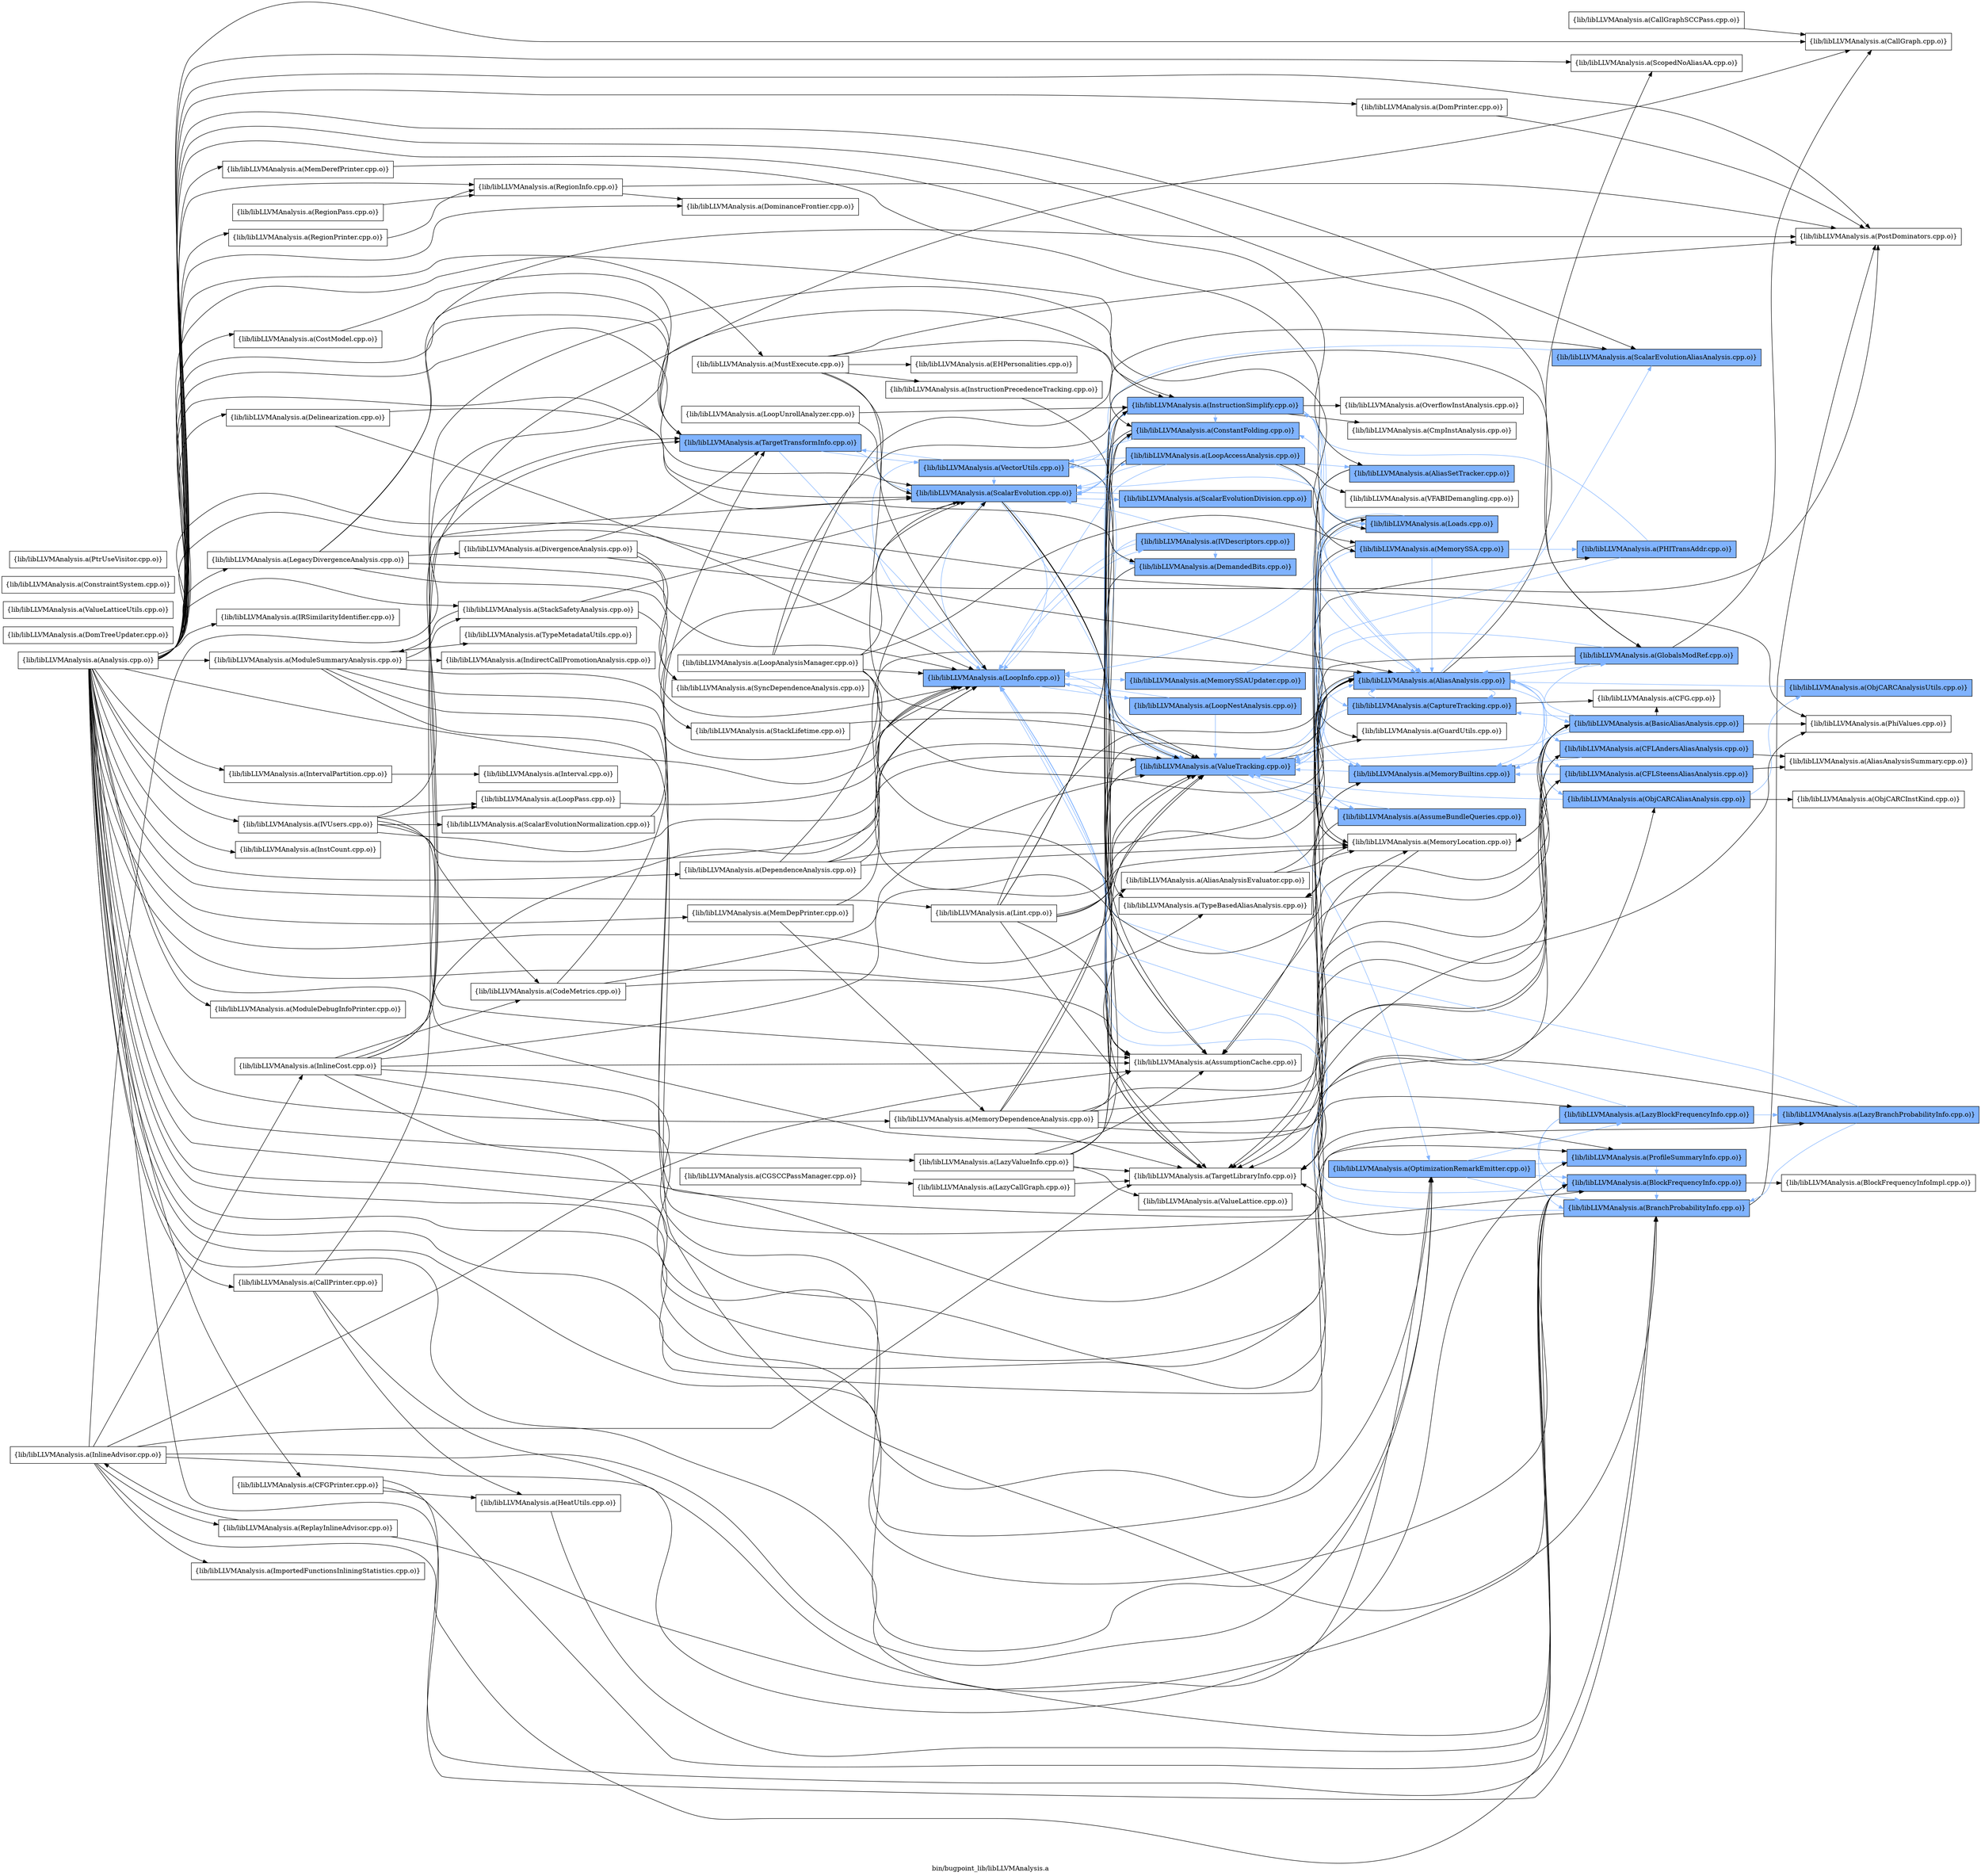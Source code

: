 digraph "bin/bugpoint_lib/libLLVMAnalysis.a" {
	label="bin/bugpoint_lib/libLLVMAnalysis.a";
	rankdir=LR;
	{ rank=same; Node0x56109791a908;  }
	{ rank=same; Node0x56109792aa88; Node0x56109791f958; Node0x56109792cba8;  }
	{ rank=same; Node0x561097929d68; Node0x56109792a538; Node0x56109793a488; Node0x56109791d428; Node0x561097939fd8; Node0x561097918e78; Node0x5610979195a8; Node0x56109791e968; Node0x561097919be8; Node0x56109792b4d8; Node0x56109791b3a8; Node0x56109792d3c8;  }
	{ rank=same; Node0x56109793abb8; Node0x561097932058; Node0x561097939858; Node0x561097929b88; Node0x561097928d28; Node0x561097929db8; Node0x56109792c568; Node0x561097918b08; Node0x56109792d6e8; Node0x561097922fb8; Node0x561097933958; Node0x56109792e4f8; Node0x5610979303e8;  }
	{ rank=same; Node0x561097922d88; Node0x561097939308; Node0x56109792f038; Node0x56109792dff8; Node0x56109793a4d8; Node0x561097937828; Node0x56109791f1d8; Node0x56109791bad8; Node0x5610979397b8; Node0x56109793b068; Node0x56109791d0b8; Node0x561097921708; Node0x561097936d38;  }
	{ rank=same; Node0x56109791a908;  }
	{ rank=same; Node0x56109792aa88; Node0x56109791f958; Node0x56109792cba8;  }
	{ rank=same; Node0x561097929d68; Node0x56109792a538; Node0x56109793a488; Node0x56109791d428; Node0x561097939fd8; Node0x561097918e78; Node0x5610979195a8; Node0x56109791e968; Node0x561097919be8; Node0x56109792b4d8; Node0x56109791b3a8; Node0x56109792d3c8;  }
	{ rank=same; Node0x56109793abb8; Node0x561097932058; Node0x561097939858; Node0x561097929b88; Node0x561097928d28; Node0x561097929db8; Node0x56109792c568; Node0x561097918b08; Node0x56109792d6e8; Node0x561097922fb8; Node0x561097933958; Node0x56109792e4f8; Node0x5610979303e8;  }
	{ rank=same; Node0x561097922d88; Node0x561097939308; Node0x56109792f038; Node0x56109792dff8; Node0x56109793a4d8; Node0x561097937828; Node0x56109791f1d8; Node0x56109791bad8; Node0x5610979397b8; Node0x56109793b068; Node0x56109791d0b8; Node0x561097921708; Node0x561097936d38;  }

	Node0x56109791a908 [shape=record,shape=box,group=1,style=filled,fillcolor="0.600000 0.5 1",label="{lib/libLLVMAnalysis.a(TargetTransformInfo.cpp.o)}"];
	Node0x56109791a908 -> Node0x56109792aa88[color="0.600000 0.5 1"];
	Node0x56109791a908 -> Node0x56109791f958[color="0.600000 0.5 1"];
	Node0x56109791a908 -> Node0x56109792cba8[color="0.600000 0.5 1"];
	Node0x561097932058 [shape=record,shape=box,group=1,style=filled,fillcolor="0.600000 0.5 1",label="{lib/libLLVMAnalysis.a(AliasAnalysis.cpp.o)}"];
	Node0x561097932058 -> Node0x561097939308[color="0.600000 0.5 1"];
	Node0x561097932058 -> Node0x56109792f038[color="0.600000 0.5 1"];
	Node0x561097932058 -> Node0x56109792dff8[color="0.600000 0.5 1"];
	Node0x561097932058 -> Node0x56109792c568[color="0.600000 0.5 1"];
	Node0x561097932058 -> Node0x56109793a4d8[color="0.600000 0.5 1"];
	Node0x561097932058 -> Node0x56109792e4f8;
	Node0x561097932058 -> Node0x561097937828[color="0.600000 0.5 1"];
	Node0x561097932058 -> Node0x56109791f1d8[color="0.600000 0.5 1"];
	Node0x561097932058 -> Node0x561097919be8;
	Node0x561097932058 -> Node0x56109791b3a8;
	Node0x561097932058 -> Node0x56109791bad8;
	Node0x561097932058 -> Node0x56109791d428[color="0.600000 0.5 1"];
	Node0x5610979331d8 [shape=record,shape=box,group=0,label="{lib/libLLVMAnalysis.a(AliasAnalysisEvaluator.cpp.o)}"];
	Node0x5610979331d8 -> Node0x561097932058;
	Node0x5610979331d8 -> Node0x56109792e4f8;
	Node0x561097933958 [shape=record,shape=box,group=1,style=filled,fillcolor="0.600000 0.5 1",label="{lib/libLLVMAnalysis.a(AliasSetTracker.cpp.o)}"];
	Node0x561097933958 -> Node0x561097932058[color="0.600000 0.5 1"];
	Node0x561097933958 -> Node0x561097939858;
	Node0x561097933958 -> Node0x56109792e4f8;
	Node0x561097933228 [shape=record,shape=box,group=0,label="{lib/libLLVMAnalysis.a(Analysis.cpp.o)}"];
	Node0x561097933228 -> Node0x561097932058;
	Node0x561097933228 -> Node0x5610979331d8;
	Node0x561097933228 -> Node0x561097933958;
	Node0x561097933228 -> Node0x561097939308;
	Node0x561097933228 -> Node0x5610979397b8;
	Node0x561097933228 -> Node0x56109793b068;
	Node0x561097933228 -> Node0x56109792f448;
	Node0x561097933228 -> Node0x56109792f038;
	Node0x561097933228 -> Node0x56109792dff8;
	Node0x561097933228 -> Node0x56109792e778;
	Node0x561097933228 -> Node0x56109792e688;
	Node0x561097933228 -> Node0x56109792d788;
	Node0x561097933228 -> Node0x56109792b7a8;
	Node0x561097933228 -> Node0x56109792b4d8;
	Node0x561097933228 -> Node0x56109792c158;
	Node0x561097933228 -> Node0x5610979371e8;
	Node0x561097933228 -> Node0x561097936e28;
	Node0x561097933228 -> Node0x56109793a4d8;
	Node0x561097933228 -> Node0x561097938ea8;
	Node0x561097933228 -> Node0x561097933688;
	Node0x561097933228 -> Node0x561097933138;
	Node0x561097933228 -> Node0x56109791bbc8;
	Node0x561097933228 -> Node0x56109791cac8;
	Node0x561097933228 -> Node0x56109791d0b8;
	Node0x561097933228 -> Node0x56109791c438;
	Node0x561097933228 -> Node0x56109791a5e8;
	Node0x561097933228 -> Node0x56109791a1d8;
	Node0x561097933228 -> Node0x56109792aa88;
	Node0x561097933228 -> Node0x56109792bcf8;
	Node0x561097933228 -> Node0x56109792b078;
	Node0x561097933228 -> Node0x56109792b848;
	Node0x561097933228 -> Node0x56109792c4c8;
	Node0x561097933228 -> Node0x56109793abb8;
	Node0x561097933228 -> Node0x56109793a758;
	Node0x561097933228 -> Node0x5610979377d8;
	Node0x561097933228 -> Node0x5610979386d8;
	Node0x561097933228 -> Node0x561097937828;
	Node0x561097933228 -> Node0x561097929db8;
	Node0x561097933228 -> Node0x5610979221f8;
	Node0x561097933228 -> Node0x561097921a28;
	Node0x561097933228 -> Node0x561097920ee8;
	Node0x561097933228 -> Node0x5610979200d8;
	Node0x561097933228 -> Node0x56109791f958;
	Node0x561097933228 -> Node0x56109791f1d8;
	Node0x561097933228 -> Node0x5610979188d8;
	Node0x561097933228 -> Node0x56109791a908;
	Node0x561097933228 -> Node0x56109791b3a8;
	Node0x561097933228 -> Node0x56109791bad8;
	Node0x561097939308 [shape=record,shape=box,group=1,style=filled,fillcolor="0.600000 0.5 1",label="{lib/libLLVMAnalysis.a(BasicAliasAnalysis.cpp.o)}"];
	Node0x561097939308 -> Node0x561097932058[color="0.600000 0.5 1"];
	Node0x561097939308 -> Node0x561097939fd8;
	Node0x561097939308 -> Node0x561097936d38;
	Node0x561097939308 -> Node0x56109792c568[color="0.600000 0.5 1"];
	Node0x561097939308 -> Node0x56109792d6e8[color="0.600000 0.5 1"];
	Node0x561097939308 -> Node0x56109792e4f8;
	Node0x561097939308 -> Node0x5610979221f8;
	Node0x561097939308 -> Node0x561097919be8;
	Node0x561097939308 -> Node0x56109791d428[color="0.600000 0.5 1"];
	Node0x56109792f448 [shape=record,shape=box,group=0,label="{lib/libLLVMAnalysis.a(CFGPrinter.cpp.o)}"];
	Node0x56109792f448 -> Node0x5610979397b8;
	Node0x56109792f448 -> Node0x56109793b068;
	Node0x56109792f448 -> Node0x561097939f88;
	Node0x56109792f038 [shape=record,shape=box,group=1,style=filled,fillcolor="0.600000 0.5 1",label="{lib/libLLVMAnalysis.a(CFLAndersAliasAnalysis.cpp.o)}"];
	Node0x56109792f038 -> Node0x56109792f7b8;
	Node0x56109792f038 -> Node0x56109792d6e8[color="0.600000 0.5 1"];
	Node0x56109792f038 -> Node0x561097919be8;
	Node0x56109792dff8 [shape=record,shape=box,group=1,style=filled,fillcolor="0.600000 0.5 1",label="{lib/libLLVMAnalysis.a(CFLSteensAliasAnalysis.cpp.o)}"];
	Node0x56109792dff8 -> Node0x56109792f7b8;
	Node0x56109792dff8 -> Node0x56109792d6e8[color="0.600000 0.5 1"];
	Node0x56109792dff8 -> Node0x561097919be8;
	Node0x56109792e688 [shape=record,shape=box,group=0,label="{lib/libLLVMAnalysis.a(CallPrinter.cpp.o)}"];
	Node0x56109792e688 -> Node0x5610979397b8;
	Node0x56109792e688 -> Node0x56109792e778;
	Node0x56109792e688 -> Node0x561097939f88;
	Node0x56109792d788 [shape=record,shape=box,group=0,label="{lib/libLLVMAnalysis.a(CostModel.cpp.o)}"];
	Node0x56109792d788 -> Node0x56109791a908;
	Node0x56109792c158 [shape=record,shape=box,group=0,label="{lib/libLLVMAnalysis.a(DependenceAnalysis.cpp.o)}"];
	Node0x56109792c158 -> Node0x561097932058;
	Node0x56109792c158 -> Node0x56109792aa88;
	Node0x56109792c158 -> Node0x56109792e4f8;
	Node0x56109792c158 -> Node0x56109791f958;
	Node0x56109792c158 -> Node0x56109791d428;
	Node0x5610979371e8 [shape=record,shape=box,group=0,label="{lib/libLLVMAnalysis.a(DomPrinter.cpp.o)}"];
	Node0x5610979371e8 -> Node0x561097921a28;
	Node0x56109793a4d8 [shape=record,shape=box,group=1,style=filled,fillcolor="0.600000 0.5 1",label="{lib/libLLVMAnalysis.a(GlobalsModRef.cpp.o)}"];
	Node0x56109793a4d8 -> Node0x561097932058[color="0.600000 0.5 1"];
	Node0x56109793a4d8 -> Node0x56109792e778;
	Node0x56109793a4d8 -> Node0x56109792d6e8[color="0.600000 0.5 1"];
	Node0x56109793a4d8 -> Node0x561097919be8;
	Node0x56109793a4d8 -> Node0x56109791d428[color="0.600000 0.5 1"];
	Node0x561097933138 [shape=record,shape=box,group=0,label="{lib/libLLVMAnalysis.a(InstCount.cpp.o)}"];
	Node0x56109791bbc8 [shape=record,shape=box,group=0,label="{lib/libLLVMAnalysis.a(IntervalPartition.cpp.o)}"];
	Node0x56109791bbc8 -> Node0x56109791aea8;
	Node0x56109791c438 [shape=record,shape=box,group=0,label="{lib/libLLVMAnalysis.a(LazyValueInfo.cpp.o)}"];
	Node0x56109791c438 -> Node0x561097939fd8;
	Node0x56109791c438 -> Node0x561097918e78;
	Node0x56109791c438 -> Node0x5610979195a8;
	Node0x56109791c438 -> Node0x561097919be8;
	Node0x56109791c438 -> Node0x56109791c7a8;
	Node0x56109791c438 -> Node0x56109791d428;
	Node0x56109791a5e8 [shape=record,shape=box,group=0,label="{lib/libLLVMAnalysis.a(LegacyDivergenceAnalysis.cpp.o)}"];
	Node0x56109791a5e8 -> Node0x561097919a08;
	Node0x56109791a5e8 -> Node0x56109792aa88;
	Node0x56109791a5e8 -> Node0x561097921a28;
	Node0x56109791a5e8 -> Node0x561097919008;
	Node0x56109791a5e8 -> Node0x56109791a908;
	Node0x56109791a1d8 [shape=record,shape=box,group=0,label="{lib/libLLVMAnalysis.a(Lint.cpp.o)}"];
	Node0x56109791a1d8 -> Node0x561097932058;
	Node0x56109791a1d8 -> Node0x561097939fd8;
	Node0x56109791a1d8 -> Node0x561097918e78;
	Node0x56109791a1d8 -> Node0x5610979195a8;
	Node0x56109791a1d8 -> Node0x561097929b88;
	Node0x56109791a1d8 -> Node0x56109792e4f8;
	Node0x56109791a1d8 -> Node0x561097919be8;
	Node0x56109791a1d8 -> Node0x56109791d428;
	Node0x56109792b078 [shape=record,shape=box,group=0,label="{lib/libLLVMAnalysis.a(MemDepPrinter.cpp.o)}"];
	Node0x56109792b078 -> Node0x561097932058;
	Node0x56109792b078 -> Node0x56109792c4c8;
	Node0x56109792b848 [shape=record,shape=box,group=0,label="{lib/libLLVMAnalysis.a(MemDerefPrinter.cpp.o)}"];
	Node0x56109792b848 -> Node0x561097929b88;
	Node0x56109793a758 [shape=record,shape=box,group=0,label="{lib/libLLVMAnalysis.a(ModuleDebugInfoPrinter.cpp.o)}"];
	Node0x5610979386d8 [shape=record,shape=box,group=0,label="{lib/libLLVMAnalysis.a(MustExecute.cpp.o)}"];
	Node0x5610979386d8 -> Node0x56109793b158;
	Node0x5610979386d8 -> Node0x5610979195a8;
	Node0x5610979386d8 -> Node0x56109792aa88;
	Node0x5610979386d8 -> Node0x561097938908;
	Node0x5610979386d8 -> Node0x561097921a28;
	Node0x5610979386d8 -> Node0x56109791d428;
	Node0x561097937828 [shape=record,shape=box,group=1,style=filled,fillcolor="0.600000 0.5 1",label="{lib/libLLVMAnalysis.a(ObjCARCAliasAnalysis.cpp.o)}"];
	Node0x561097937828 -> Node0x56109792ad08[color="0.600000 0.5 1"];
	Node0x561097937828 -> Node0x56109792aa38;
	Node0x561097937828 -> Node0x56109791d428[color="0.600000 0.5 1"];
	Node0x561097921a28 [shape=record,shape=box,group=0,label="{lib/libLLVMAnalysis.a(PostDominators.cpp.o)}"];
	Node0x561097920ee8 [shape=record,shape=box,group=0,label="{lib/libLLVMAnalysis.a(RegionInfo.cpp.o)}"];
	Node0x561097920ee8 -> Node0x561097936e28;
	Node0x561097920ee8 -> Node0x561097921a28;
	Node0x561097920858 [shape=record,shape=box,group=0,label="{lib/libLLVMAnalysis.a(RegionPass.cpp.o)}"];
	Node0x561097920858 -> Node0x561097920ee8;
	Node0x5610979200d8 [shape=record,shape=box,group=0,label="{lib/libLLVMAnalysis.a(RegionPrinter.cpp.o)}"];
	Node0x5610979200d8 -> Node0x561097920ee8;
	Node0x56109791f958 [shape=record,shape=box,group=1,style=filled,fillcolor="0.600000 0.5 1",label="{lib/libLLVMAnalysis.a(ScalarEvolution.cpp.o)}"];
	Node0x56109791f958 -> Node0x561097939fd8;
	Node0x56109791f958 -> Node0x561097918e78[color="0.600000 0.5 1"];
	Node0x56109791f958 -> Node0x5610979195a8[color="0.600000 0.5 1"];
	Node0x56109791f958 -> Node0x56109792aa88[color="0.600000 0.5 1"];
	Node0x56109791f958 -> Node0x56109791e968[color="0.600000 0.5 1"];
	Node0x56109791f958 -> Node0x561097919be8;
	Node0x56109791f958 -> Node0x56109791d428[color="0.600000 0.5 1"];
	Node0x56109791f1d8 [shape=record,shape=box,group=1,style=filled,fillcolor="0.600000 0.5 1",label="{lib/libLLVMAnalysis.a(ScalarEvolutionAliasAnalysis.cpp.o)}"];
	Node0x56109791f1d8 -> Node0x56109791f958[color="0.600000 0.5 1"];
	Node0x561097919be8 [shape=record,shape=box,group=0,label="{lib/libLLVMAnalysis.a(TargetLibraryInfo.cpp.o)}"];
	Node0x56109791b3a8 [shape=record,shape=box,group=0,label="{lib/libLLVMAnalysis.a(TypeBasedAliasAnalysis.cpp.o)}"];
	Node0x56109791bad8 [shape=record,shape=box,group=0,label="{lib/libLLVMAnalysis.a(ScopedNoAliasAA.cpp.o)}"];
	Node0x56109793b158 [shape=record,shape=box,group=0,label="{lib/libLLVMAnalysis.a(EHPersonalities.cpp.o)}"];
	Node0x56109792cba8 [shape=record,shape=box,group=1,style=filled,fillcolor="0.600000 0.5 1",label="{lib/libLLVMAnalysis.a(VectorUtils.cpp.o)}"];
	Node0x56109792cba8 -> Node0x56109792b4d8[color="0.600000 0.5 1"];
	Node0x56109792cba8 -> Node0x56109792aa88[color="0.600000 0.5 1"];
	Node0x56109792cba8 -> Node0x56109791f958[color="0.600000 0.5 1"];
	Node0x56109792cba8 -> Node0x56109791a908[color="0.600000 0.5 1"];
	Node0x56109792cba8 -> Node0x56109791b3a8;
	Node0x56109792cba8 -> Node0x56109791d428[color="0.600000 0.5 1"];
	Node0x56109792cba8 -> Node0x56109792d3c8[color="0.600000 0.5 1"];
	Node0x56109791d428 [shape=record,shape=box,group=1,style=filled,fillcolor="0.600000 0.5 1",label="{lib/libLLVMAnalysis.a(ValueTracking.cpp.o)}"];
	Node0x56109791d428 -> Node0x561097932058[color="0.600000 0.5 1"];
	Node0x56109791d428 -> Node0x561097939fd8;
	Node0x56109791d428 -> Node0x561097939858;
	Node0x56109791d428 -> Node0x561097929b88[color="0.600000 0.5 1"];
	Node0x56109791d428 -> Node0x561097928d28[color="0.600000 0.5 1"];
	Node0x56109791d428 -> Node0x56109792aa88[color="0.600000 0.5 1"];
	Node0x56109791d428 -> Node0x561097929db8[color="0.600000 0.5 1"];
	Node0x56109791d428 -> Node0x561097919be8;
	Node0x561097921708 [shape=record,shape=box,group=1,style=filled,fillcolor="0.600000 0.5 1",label="{lib/libLLVMAnalysis.a(ProfileSummaryInfo.cpp.o)}"];
	Node0x561097921708 -> Node0x5610979397b8[color="0.600000 0.5 1"];
	Node0x561097936608 [shape=record,shape=box,group=0,label="{lib/libLLVMAnalysis.a(DomTreeUpdater.cpp.o)}"];
	Node0x56109792aa88 [shape=record,shape=box,group=1,style=filled,fillcolor="0.600000 0.5 1",label="{lib/libLLVMAnalysis.a(LoopInfo.cpp.o)}"];
	Node0x56109792aa88 -> Node0x561097929d68[color="0.600000 0.5 1"];
	Node0x56109792aa88 -> Node0x56109792a538[color="0.600000 0.5 1"];
	Node0x56109792aa88 -> Node0x56109793a488[color="0.600000 0.5 1"];
	Node0x56109792aa88 -> Node0x56109791f958[color="0.600000 0.5 1"];
	Node0x56109792aa88 -> Node0x56109791d428[color="0.600000 0.5 1"];
	Node0x56109792c568 [shape=record,shape=box,group=1,style=filled,fillcolor="0.600000 0.5 1",label="{lib/libLLVMAnalysis.a(CaptureTracking.cpp.o)}"];
	Node0x56109792c568 -> Node0x561097932058[color="0.600000 0.5 1"];
	Node0x56109792c568 -> Node0x561097936d38;
	Node0x56109792c568 -> Node0x56109791d428[color="0.600000 0.5 1"];
	Node0x56109792e4f8 [shape=record,shape=box,group=0,label="{lib/libLLVMAnalysis.a(MemoryLocation.cpp.o)}"];
	Node0x56109792e4f8 -> Node0x561097919be8;
	Node0x56109792e4f8 -> Node0x56109791b3a8;
	Node0x561097939858 [shape=record,shape=box,group=0,label="{lib/libLLVMAnalysis.a(GuardUtils.cpp.o)}"];
	Node0x5610979397b8 [shape=record,shape=box,group=1,style=filled,fillcolor="0.600000 0.5 1",label="{lib/libLLVMAnalysis.a(BlockFrequencyInfo.cpp.o)}"];
	Node0x5610979397b8 -> Node0x56109793a2f8;
	Node0x5610979397b8 -> Node0x56109793b068[color="0.600000 0.5 1"];
	Node0x5610979397b8 -> Node0x56109792aa88[color="0.600000 0.5 1"];
	Node0x56109793b068 [shape=record,shape=box,group=1,style=filled,fillcolor="0.600000 0.5 1",label="{lib/libLLVMAnalysis.a(BranchProbabilityInfo.cpp.o)}"];
	Node0x56109793b068 -> Node0x56109792aa88[color="0.600000 0.5 1"];
	Node0x56109793b068 -> Node0x561097921a28;
	Node0x56109793b068 -> Node0x561097919be8;
	Node0x56109792e778 [shape=record,shape=box,group=0,label="{lib/libLLVMAnalysis.a(CallGraph.cpp.o)}"];
	Node0x56109792b7a8 [shape=record,shape=box,group=0,label="{lib/libLLVMAnalysis.a(Delinearization.cpp.o)}"];
	Node0x56109792b7a8 -> Node0x56109792aa88;
	Node0x56109792b7a8 -> Node0x56109791f958;
	Node0x56109792b4d8 [shape=record,shape=box,group=1,style=filled,fillcolor="0.600000 0.5 1",label="{lib/libLLVMAnalysis.a(DemandedBits.cpp.o)}"];
	Node0x56109792b4d8 -> Node0x561097939fd8;
	Node0x56109792b4d8 -> Node0x56109791d428[color="0.600000 0.5 1"];
	Node0x561097936e28 [shape=record,shape=box,group=0,label="{lib/libLLVMAnalysis.a(DominanceFrontier.cpp.o)}"];
	Node0x561097938ea8 [shape=record,shape=box,group=0,label="{lib/libLLVMAnalysis.a(IRSimilarityIdentifier.cpp.o)}"];
	Node0x561097933688 [shape=record,shape=box,group=0,label="{lib/libLLVMAnalysis.a(IVUsers.cpp.o)}"];
	Node0x561097933688 -> Node0x561097939fd8;
	Node0x561097933688 -> Node0x5610979338b8;
	Node0x561097933688 -> Node0x56109792aa88;
	Node0x561097933688 -> Node0x56109792bcf8;
	Node0x561097933688 -> Node0x56109791f958;
	Node0x561097933688 -> Node0x561097917e38;
	Node0x561097933688 -> Node0x56109791d428;
	Node0x56109791cac8 [shape=record,shape=box,group=1,style=filled,fillcolor="0.600000 0.5 1",label="{lib/libLLVMAnalysis.a(LazyBranchProbabilityInfo.cpp.o)}"];
	Node0x56109791cac8 -> Node0x56109793b068[color="0.600000 0.5 1"];
	Node0x56109791cac8 -> Node0x56109792aa88[color="0.600000 0.5 1"];
	Node0x56109791cac8 -> Node0x561097919be8;
	Node0x56109791d0b8 [shape=record,shape=box,group=1,style=filled,fillcolor="0.600000 0.5 1",label="{lib/libLLVMAnalysis.a(LazyBlockFrequencyInfo.cpp.o)}"];
	Node0x56109791d0b8 -> Node0x5610979397b8[color="0.600000 0.5 1"];
	Node0x56109791d0b8 -> Node0x56109793b068[color="0.600000 0.5 1"];
	Node0x56109791d0b8 -> Node0x56109791cac8[color="0.600000 0.5 1"];
	Node0x56109791d0b8 -> Node0x56109792aa88[color="0.600000 0.5 1"];
	Node0x56109792bcf8 [shape=record,shape=box,group=0,label="{lib/libLLVMAnalysis.a(LoopPass.cpp.o)}"];
	Node0x56109792bcf8 -> Node0x56109792aa88;
	Node0x56109792c4c8 [shape=record,shape=box,group=0,label="{lib/libLLVMAnalysis.a(MemoryDependenceAnalysis.cpp.o)}"];
	Node0x56109792c4c8 -> Node0x561097932058;
	Node0x56109792c4c8 -> Node0x561097939fd8;
	Node0x56109792c4c8 -> Node0x56109792d6e8;
	Node0x56109792c4c8 -> Node0x56109792e4f8;
	Node0x56109792c4c8 -> Node0x561097922d88;
	Node0x56109792c4c8 -> Node0x5610979221f8;
	Node0x56109792c4c8 -> Node0x561097919be8;
	Node0x56109792c4c8 -> Node0x56109791d428;
	Node0x56109793abb8 [shape=record,shape=box,group=1,style=filled,fillcolor="0.600000 0.5 1",label="{lib/libLLVMAnalysis.a(MemorySSA.cpp.o)}"];
	Node0x56109793abb8 -> Node0x561097932058[color="0.600000 0.5 1"];
	Node0x56109793abb8 -> Node0x56109792e4f8;
	Node0x56109793abb8 -> Node0x561097922d88[color="0.600000 0.5 1"];
	Node0x5610979377d8 [shape=record,shape=box,group=0,label="{lib/libLLVMAnalysis.a(ModuleSummaryAnalysis.cpp.o)}"];
	Node0x5610979377d8 -> Node0x5610979397b8;
	Node0x5610979377d8 -> Node0x56109793b068;
	Node0x5610979377d8 -> Node0x56109792aa88;
	Node0x5610979377d8 -> Node0x561097936658;
	Node0x5610979377d8 -> Node0x561097921708;
	Node0x5610979377d8 -> Node0x5610979188d8;
	Node0x5610979377d8 -> Node0x56109791af48;
	Node0x561097929db8 [shape=record,shape=box,group=1,style=filled,fillcolor="0.600000 0.5 1",label="{lib/libLLVMAnalysis.a(OptimizationRemarkEmitter.cpp.o)}"];
	Node0x561097929db8 -> Node0x5610979397b8[color="0.600000 0.5 1"];
	Node0x561097929db8 -> Node0x56109793b068[color="0.600000 0.5 1"];
	Node0x561097929db8 -> Node0x56109791d0b8[color="0.600000 0.5 1"];
	Node0x561097929db8 -> Node0x561097921708[color="0.600000 0.5 1"];
	Node0x5610979221f8 [shape=record,shape=box,group=0,label="{lib/libLLVMAnalysis.a(PhiValues.cpp.o)}"];
	Node0x5610979188d8 [shape=record,shape=box,group=0,label="{lib/libLLVMAnalysis.a(StackSafetyAnalysis.cpp.o)}"];
	Node0x5610979188d8 -> Node0x5610979377d8;
	Node0x5610979188d8 -> Node0x56109791f958;
	Node0x5610979188d8 -> Node0x5610979193c8;
	Node0x561097939fd8 [shape=record,shape=box,group=0,label="{lib/libLLVMAnalysis.a(AssumptionCache.cpp.o)}"];
	Node0x561097936d38 [shape=record,shape=box,group=0,label="{lib/libLLVMAnalysis.a(CFG.cpp.o)}"];
	Node0x56109792d6e8 [shape=record,shape=box,group=1,style=filled,fillcolor="0.600000 0.5 1",label="{lib/libLLVMAnalysis.a(MemoryBuiltins.cpp.o)}"];
	Node0x56109792d6e8 -> Node0x561097919be8;
	Node0x56109792d6e8 -> Node0x56109791d428[color="0.600000 0.5 1"];
	Node0x56109793a2f8 [shape=record,shape=box,group=0,label="{lib/libLLVMAnalysis.a(BlockFrequencyInfoImpl.cpp.o)}"];
	Node0x561097939f88 [shape=record,shape=box,group=0,label="{lib/libLLVMAnalysis.a(HeatUtils.cpp.o)}"];
	Node0x561097939f88 -> Node0x5610979397b8;
	Node0x56109792f7b8 [shape=record,shape=box,group=0,label="{lib/libLLVMAnalysis.a(AliasAnalysisSummary.cpp.o)}"];
	Node0x5610979338b8 [shape=record,shape=box,group=0,label="{lib/libLLVMAnalysis.a(CodeMetrics.cpp.o)}"];
	Node0x5610979338b8 -> Node0x561097939fd8;
	Node0x5610979338b8 -> Node0x56109791a908;
	Node0x5610979338b8 -> Node0x56109791d428;
	Node0x561097917e38 [shape=record,shape=box,group=0,label="{lib/libLLVMAnalysis.a(ScalarEvolutionNormalization.cpp.o)}"];
	Node0x561097917e38 -> Node0x56109791f958;
	Node0x56109791aea8 [shape=record,shape=box,group=0,label="{lib/libLLVMAnalysis.a(Interval.cpp.o)}"];
	Node0x561097918e78 [shape=record,shape=box,group=1,style=filled,fillcolor="0.600000 0.5 1",label="{lib/libLLVMAnalysis.a(ConstantFolding.cpp.o)}"];
	Node0x561097918e78 -> Node0x561097919be8;
	Node0x561097918e78 -> Node0x56109791d428[color="0.600000 0.5 1"];
	Node0x561097918e78 -> Node0x56109792cba8[color="0.600000 0.5 1"];
	Node0x5610979195a8 [shape=record,shape=box,group=1,style=filled,fillcolor="0.600000 0.5 1",label="{lib/libLLVMAnalysis.a(InstructionSimplify.cpp.o)}"];
	Node0x5610979195a8 -> Node0x561097932058[color="0.600000 0.5 1"];
	Node0x5610979195a8 -> Node0x561097939fd8;
	Node0x5610979195a8 -> Node0x56109792c568[color="0.600000 0.5 1"];
	Node0x5610979195a8 -> Node0x561097918e78[color="0.600000 0.5 1"];
	Node0x5610979195a8 -> Node0x561097918b08;
	Node0x5610979195a8 -> Node0x56109792d6e8[color="0.600000 0.5 1"];
	Node0x5610979195a8 -> Node0x561097922fb8;
	Node0x5610979195a8 -> Node0x561097919be8;
	Node0x5610979195a8 -> Node0x56109791d428[color="0.600000 0.5 1"];
	Node0x5610979195a8 -> Node0x56109792cba8[color="0.600000 0.5 1"];
	Node0x56109791c7a8 [shape=record,shape=box,group=0,label="{lib/libLLVMAnalysis.a(ValueLattice.cpp.o)}"];
	Node0x561097918b08 [shape=record,shape=box,group=0,label="{lib/libLLVMAnalysis.a(CmpInstAnalysis.cpp.o)}"];
	Node0x561097922fb8 [shape=record,shape=box,group=0,label="{lib/libLLVMAnalysis.a(OverflowInstAnalysis.cpp.o)}"];
	Node0x561097919a08 [shape=record,shape=box,group=0,label="{lib/libLLVMAnalysis.a(DivergenceAnalysis.cpp.o)}"];
	Node0x561097919a08 -> Node0x56109792aa88;
	Node0x561097919a08 -> Node0x561097921a28;
	Node0x561097919a08 -> Node0x561097919008;
	Node0x561097919a08 -> Node0x56109791a908;
	Node0x561097919008 [shape=record,shape=box,group=0,label="{lib/libLLVMAnalysis.a(SyncDependenceAnalysis.cpp.o)}"];
	Node0x561097929b88 [shape=record,shape=box,group=1,style=filled,fillcolor="0.600000 0.5 1",label="{lib/libLLVMAnalysis.a(Loads.cpp.o)}"];
	Node0x561097929b88 -> Node0x561097932058[color="0.600000 0.5 1"];
	Node0x561097929b88 -> Node0x561097918e78[color="0.600000 0.5 1"];
	Node0x561097929b88 -> Node0x561097928d28[color="0.600000 0.5 1"];
	Node0x561097929b88 -> Node0x56109792aa88[color="0.600000 0.5 1"];
	Node0x561097929b88 -> Node0x56109792d6e8[color="0.600000 0.5 1"];
	Node0x561097929b88 -> Node0x56109792e4f8;
	Node0x561097929b88 -> Node0x56109791f958[color="0.600000 0.5 1"];
	Node0x561097929b88 -> Node0x56109791d428[color="0.600000 0.5 1"];
	Node0x561097928d28 [shape=record,shape=box,group=1,style=filled,fillcolor="0.600000 0.5 1",label="{lib/libLLVMAnalysis.a(AssumeBundleQueries.cpp.o)}"];
	Node0x561097928d28 -> Node0x561097939fd8;
	Node0x561097928d28 -> Node0x56109791d428[color="0.600000 0.5 1"];
	Node0x561097929d68 [shape=record,shape=box,group=1,style=filled,fillcolor="0.600000 0.5 1",label="{lib/libLLVMAnalysis.a(IVDescriptors.cpp.o)}"];
	Node0x561097929d68 -> Node0x56109792b4d8[color="0.600000 0.5 1"];
	Node0x561097929d68 -> Node0x56109792aa88[color="0.600000 0.5 1"];
	Node0x561097929d68 -> Node0x56109791f958[color="0.600000 0.5 1"];
	Node0x561097929d68 -> Node0x56109791d428[color="0.600000 0.5 1"];
	Node0x56109792a538 [shape=record,shape=box,group=1,style=filled,fillcolor="0.600000 0.5 1",label="{lib/libLLVMAnalysis.a(LoopNestAnalysis.cpp.o)}"];
	Node0x56109792a538 -> Node0x56109792aa88[color="0.600000 0.5 1"];
	Node0x56109792a538 -> Node0x56109791d428[color="0.600000 0.5 1"];
	Node0x56109793a488 [shape=record,shape=box,group=1,style=filled,fillcolor="0.600000 0.5 1",label="{lib/libLLVMAnalysis.a(MemorySSAUpdater.cpp.o)}"];
	Node0x56109793a488 -> Node0x56109793abb8[color="0.600000 0.5 1"];
	Node0x561097922d88 [shape=record,shape=box,group=1,style=filled,fillcolor="0.600000 0.5 1",label="{lib/libLLVMAnalysis.a(PHITransAddr.cpp.o)}"];
	Node0x561097922d88 -> Node0x5610979195a8[color="0.600000 0.5 1"];
	Node0x561097922d88 -> Node0x56109791d428[color="0.600000 0.5 1"];
	Node0x561097936658 [shape=record,shape=box,group=0,label="{lib/libLLVMAnalysis.a(IndirectCallPromotionAnalysis.cpp.o)}"];
	Node0x56109791af48 [shape=record,shape=box,group=0,label="{lib/libLLVMAnalysis.a(TypeMetadataUtils.cpp.o)}"];
	Node0x561097938908 [shape=record,shape=box,group=0,label="{lib/libLLVMAnalysis.a(InstructionPrecedenceTracking.cpp.o)}"];
	Node0x561097938908 -> Node0x56109791d428;
	Node0x56109792ad08 [shape=record,shape=box,group=1,style=filled,fillcolor="0.600000 0.5 1",label="{lib/libLLVMAnalysis.a(ObjCARCAnalysisUtils.cpp.o)}"];
	Node0x56109792ad08 -> Node0x561097932058[color="0.600000 0.5 1"];
	Node0x56109792aa38 [shape=record,shape=box,group=0,label="{lib/libLLVMAnalysis.a(ObjCARCInstKind.cpp.o)}"];
	Node0x56109791e968 [shape=record,shape=box,group=1,style=filled,fillcolor="0.600000 0.5 1",label="{lib/libLLVMAnalysis.a(ScalarEvolutionDivision.cpp.o)}"];
	Node0x56109791e968 -> Node0x56109791f958[color="0.600000 0.5 1"];
	Node0x5610979193c8 [shape=record,shape=box,group=0,label="{lib/libLLVMAnalysis.a(StackLifetime.cpp.o)}"];
	Node0x5610979193c8 -> Node0x56109791d428;
	Node0x56109792d3c8 [shape=record,shape=box,group=1,style=filled,fillcolor="0.600000 0.5 1",label="{lib/libLLVMAnalysis.a(LoopAccessAnalysis.cpp.o)}"];
	Node0x56109792d3c8 -> Node0x561097932058[color="0.600000 0.5 1"];
	Node0x56109792d3c8 -> Node0x561097933958[color="0.600000 0.5 1"];
	Node0x56109792d3c8 -> Node0x56109792aa88[color="0.600000 0.5 1"];
	Node0x56109792d3c8 -> Node0x56109792e4f8;
	Node0x56109792d3c8 -> Node0x56109791f958[color="0.600000 0.5 1"];
	Node0x56109792d3c8 -> Node0x561097919be8;
	Node0x56109792d3c8 -> Node0x56109791d428[color="0.600000 0.5 1"];
	Node0x56109792d3c8 -> Node0x56109792cba8[color="0.600000 0.5 1"];
	Node0x56109792d3c8 -> Node0x5610979303e8;
	Node0x5610979303e8 [shape=record,shape=box,group=0,label="{lib/libLLVMAnalysis.a(VFABIDemangling.cpp.o)}"];
	Node0x561097928288 [shape=record,shape=box,group=0,label="{lib/libLLVMAnalysis.a(InlineCost.cpp.o)}"];
	Node0x561097928288 -> Node0x561097939fd8;
	Node0x561097928288 -> Node0x5610979397b8;
	Node0x561097928288 -> Node0x5610979338b8;
	Node0x561097928288 -> Node0x561097918e78;
	Node0x561097928288 -> Node0x5610979195a8;
	Node0x561097928288 -> Node0x56109792aa88;
	Node0x561097928288 -> Node0x561097929db8;
	Node0x561097928288 -> Node0x561097921708;
	Node0x561097928288 -> Node0x56109791a908;
	Node0x561097928288 -> Node0x56109791d428;
	Node0x56109791fea8 [shape=record,shape=box,group=0,label="{lib/libLLVMAnalysis.a(CallGraphSCCPass.cpp.o)}"];
	Node0x56109791fea8 -> Node0x56109792e778;
	Node0x56109792bf28 [shape=record,shape=box,group=0,label="{lib/libLLVMAnalysis.a(InlineAdvisor.cpp.o)}"];
	Node0x56109792bf28 -> Node0x561097939fd8;
	Node0x56109792bf28 -> Node0x5610979397b8;
	Node0x56109792bf28 -> Node0x561097929db8;
	Node0x56109792bf28 -> Node0x561097921708;
	Node0x56109792bf28 -> Node0x561097919be8;
	Node0x56109792bf28 -> Node0x56109791a908;
	Node0x56109792bf28 -> Node0x561097928288;
	Node0x56109792bf28 -> Node0x561097927d88;
	Node0x56109792bf28 -> Node0x561097927f68;
	Node0x561097927d88 [shape=record,shape=box,group=0,label="{lib/libLLVMAnalysis.a(ImportedFunctionsInliningStatistics.cpp.o)}"];
	Node0x561097927f68 [shape=record,shape=box,group=0,label="{lib/libLLVMAnalysis.a(ReplayInlineAdvisor.cpp.o)}"];
	Node0x561097927f68 -> Node0x561097929db8;
	Node0x561097927f68 -> Node0x56109792bf28;
	Node0x5610979290e8 [shape=record,shape=box,group=0,label="{lib/libLLVMAnalysis.a(CGSCCPassManager.cpp.o)}"];
	Node0x5610979290e8 -> Node0x5610979292c8;
	Node0x5610979292c8 [shape=record,shape=box,group=0,label="{lib/libLLVMAnalysis.a(LazyCallGraph.cpp.o)}"];
	Node0x5610979292c8 -> Node0x561097919be8;
	Node0x56109793a7a8 [shape=record,shape=box,group=0,label="{lib/libLLVMAnalysis.a(ValueLatticeUtils.cpp.o)}"];
	Node0x56109792e9a8 [shape=record,shape=box,group=0,label="{lib/libLLVMAnalysis.a(ConstraintSystem.cpp.o)}"];
	Node0x56109792fd08 [shape=record,shape=box,group=0,label="{lib/libLLVMAnalysis.a(LoopAnalysisManager.cpp.o)}"];
	Node0x56109792fd08 -> Node0x561097932058;
	Node0x56109792fd08 -> Node0x561097939308;
	Node0x56109792fd08 -> Node0x561097939fd8;
	Node0x56109792fd08 -> Node0x56109793a4d8;
	Node0x56109792fd08 -> Node0x56109792aa88;
	Node0x56109792fd08 -> Node0x56109793abb8;
	Node0x56109792fd08 -> Node0x56109791f958;
	Node0x56109792fd08 -> Node0x56109791f1d8;
	Node0x561097914738 [shape=record,shape=box,group=0,label="{lib/libLLVMAnalysis.a(LoopUnrollAnalyzer.cpp.o)}"];
	Node0x561097914738 -> Node0x5610979195a8;
	Node0x561097914738 -> Node0x56109791f958;
	Node0x56109791ea58 [shape=record,shape=box,group=0,label="{lib/libLLVMAnalysis.a(PtrUseVisitor.cpp.o)}"];
}
